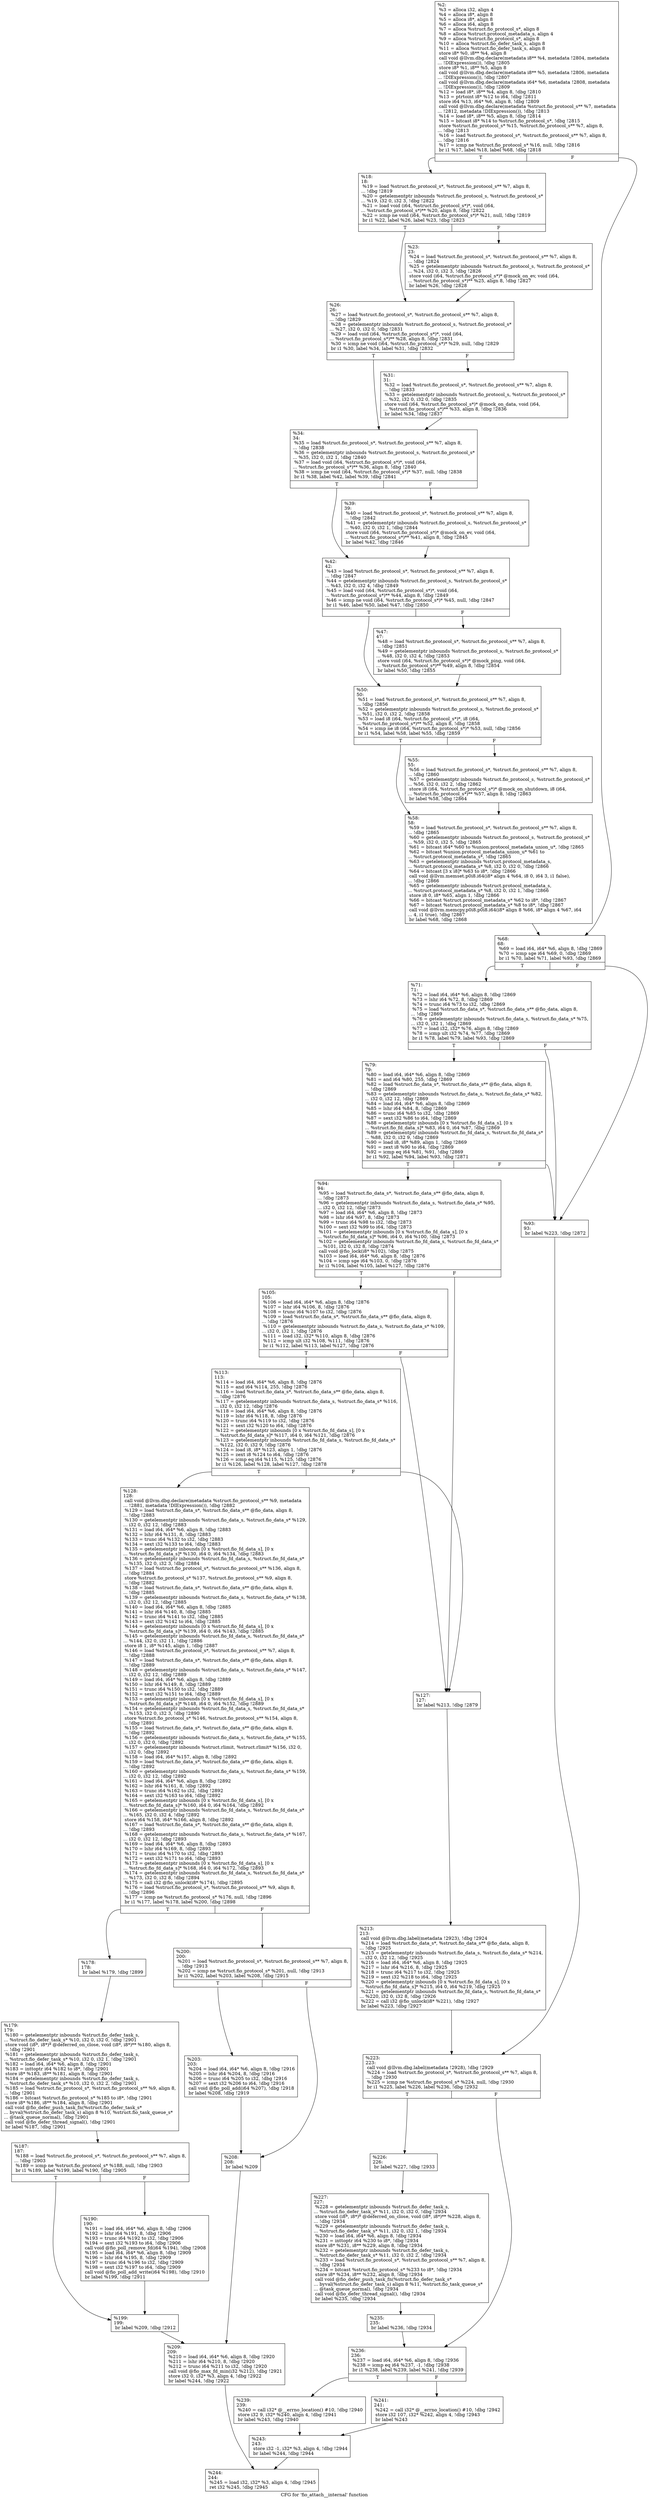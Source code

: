 digraph "CFG for 'fio_attach__internal' function" {
	label="CFG for 'fio_attach__internal' function";

	Node0x55685146f890 [shape=record,label="{%2:\l  %3 = alloca i32, align 4\l  %4 = alloca i8*, align 8\l  %5 = alloca i8*, align 8\l  %6 = alloca i64, align 8\l  %7 = alloca %struct.fio_protocol_s*, align 8\l  %8 = alloca %struct.protocol_metadata_s, align 4\l  %9 = alloca %struct.fio_protocol_s*, align 8\l  %10 = alloca %struct.fio_defer_task_s, align 8\l  %11 = alloca %struct.fio_defer_task_s, align 8\l  store i8* %0, i8** %4, align 8\l  call void @llvm.dbg.declare(metadata i8** %4, metadata !2804, metadata\l... !DIExpression()), !dbg !2805\l  store i8* %1, i8** %5, align 8\l  call void @llvm.dbg.declare(metadata i8** %5, metadata !2806, metadata\l... !DIExpression()), !dbg !2807\l  call void @llvm.dbg.declare(metadata i64* %6, metadata !2808, metadata\l... !DIExpression()), !dbg !2809\l  %12 = load i8*, i8** %4, align 8, !dbg !2810\l  %13 = ptrtoint i8* %12 to i64, !dbg !2811\l  store i64 %13, i64* %6, align 8, !dbg !2809\l  call void @llvm.dbg.declare(metadata %struct.fio_protocol_s** %7, metadata\l... !2812, metadata !DIExpression()), !dbg !2813\l  %14 = load i8*, i8** %5, align 8, !dbg !2814\l  %15 = bitcast i8* %14 to %struct.fio_protocol_s*, !dbg !2815\l  store %struct.fio_protocol_s* %15, %struct.fio_protocol_s** %7, align 8,\l... !dbg !2813\l  %16 = load %struct.fio_protocol_s*, %struct.fio_protocol_s** %7, align 8,\l... !dbg !2816\l  %17 = icmp ne %struct.fio_protocol_s* %16, null, !dbg !2816\l  br i1 %17, label %18, label %68, !dbg !2818\l|{<s0>T|<s1>F}}"];
	Node0x55685146f890:s0 -> Node0x5568514702e0;
	Node0x55685146f890:s1 -> Node0x556851569fa0;
	Node0x5568514702e0 [shape=record,label="{%18:\l18:                                               \l  %19 = load %struct.fio_protocol_s*, %struct.fio_protocol_s** %7, align 8,\l... !dbg !2819\l  %20 = getelementptr inbounds %struct.fio_protocol_s, %struct.fio_protocol_s*\l... %19, i32 0, i32 3, !dbg !2822\l  %21 = load void (i64, %struct.fio_protocol_s*)*, void (i64,\l... %struct.fio_protocol_s*)** %20, align 8, !dbg !2822\l  %22 = icmp ne void (i64, %struct.fio_protocol_s*)* %21, null, !dbg !2819\l  br i1 %22, label %26, label %23, !dbg !2823\l|{<s0>T|<s1>F}}"];
	Node0x5568514702e0:s0 -> Node0x556851569cd0;
	Node0x5568514702e0:s1 -> Node0x556851470330;
	Node0x556851470330 [shape=record,label="{%23:\l23:                                               \l  %24 = load %struct.fio_protocol_s*, %struct.fio_protocol_s** %7, align 8,\l... !dbg !2824\l  %25 = getelementptr inbounds %struct.fio_protocol_s, %struct.fio_protocol_s*\l... %24, i32 0, i32 3, !dbg !2826\l  store void (i64, %struct.fio_protocol_s*)* @mock_on_ev, void (i64,\l... %struct.fio_protocol_s*)** %25, align 8, !dbg !2827\l  br label %26, !dbg !2828\l}"];
	Node0x556851470330 -> Node0x556851569cd0;
	Node0x556851569cd0 [shape=record,label="{%26:\l26:                                               \l  %27 = load %struct.fio_protocol_s*, %struct.fio_protocol_s** %7, align 8,\l... !dbg !2829\l  %28 = getelementptr inbounds %struct.fio_protocol_s, %struct.fio_protocol_s*\l... %27, i32 0, i32 0, !dbg !2831\l  %29 = load void (i64, %struct.fio_protocol_s*)*, void (i64,\l... %struct.fio_protocol_s*)** %28, align 8, !dbg !2831\l  %30 = icmp ne void (i64, %struct.fio_protocol_s*)* %29, null, !dbg !2829\l  br i1 %30, label %34, label %31, !dbg !2832\l|{<s0>T|<s1>F}}"];
	Node0x556851569cd0:s0 -> Node0x556851569d70;
	Node0x556851569cd0:s1 -> Node0x556851569d20;
	Node0x556851569d20 [shape=record,label="{%31:\l31:                                               \l  %32 = load %struct.fio_protocol_s*, %struct.fio_protocol_s** %7, align 8,\l... !dbg !2833\l  %33 = getelementptr inbounds %struct.fio_protocol_s, %struct.fio_protocol_s*\l... %32, i32 0, i32 0, !dbg !2835\l  store void (i64, %struct.fio_protocol_s*)* @mock_on_data, void (i64,\l... %struct.fio_protocol_s*)** %33, align 8, !dbg !2836\l  br label %34, !dbg !2837\l}"];
	Node0x556851569d20 -> Node0x556851569d70;
	Node0x556851569d70 [shape=record,label="{%34:\l34:                                               \l  %35 = load %struct.fio_protocol_s*, %struct.fio_protocol_s** %7, align 8,\l... !dbg !2838\l  %36 = getelementptr inbounds %struct.fio_protocol_s, %struct.fio_protocol_s*\l... %35, i32 0, i32 1, !dbg !2840\l  %37 = load void (i64, %struct.fio_protocol_s*)*, void (i64,\l... %struct.fio_protocol_s*)** %36, align 8, !dbg !2840\l  %38 = icmp ne void (i64, %struct.fio_protocol_s*)* %37, null, !dbg !2838\l  br i1 %38, label %42, label %39, !dbg !2841\l|{<s0>T|<s1>F}}"];
	Node0x556851569d70:s0 -> Node0x556851569e10;
	Node0x556851569d70:s1 -> Node0x556851569dc0;
	Node0x556851569dc0 [shape=record,label="{%39:\l39:                                               \l  %40 = load %struct.fio_protocol_s*, %struct.fio_protocol_s** %7, align 8,\l... !dbg !2842\l  %41 = getelementptr inbounds %struct.fio_protocol_s, %struct.fio_protocol_s*\l... %40, i32 0, i32 1, !dbg !2844\l  store void (i64, %struct.fio_protocol_s*)* @mock_on_ev, void (i64,\l... %struct.fio_protocol_s*)** %41, align 8, !dbg !2845\l  br label %42, !dbg !2846\l}"];
	Node0x556851569dc0 -> Node0x556851569e10;
	Node0x556851569e10 [shape=record,label="{%42:\l42:                                               \l  %43 = load %struct.fio_protocol_s*, %struct.fio_protocol_s** %7, align 8,\l... !dbg !2847\l  %44 = getelementptr inbounds %struct.fio_protocol_s, %struct.fio_protocol_s*\l... %43, i32 0, i32 4, !dbg !2849\l  %45 = load void (i64, %struct.fio_protocol_s*)*, void (i64,\l... %struct.fio_protocol_s*)** %44, align 8, !dbg !2849\l  %46 = icmp ne void (i64, %struct.fio_protocol_s*)* %45, null, !dbg !2847\l  br i1 %46, label %50, label %47, !dbg !2850\l|{<s0>T|<s1>F}}"];
	Node0x556851569e10:s0 -> Node0x556851569eb0;
	Node0x556851569e10:s1 -> Node0x556851569e60;
	Node0x556851569e60 [shape=record,label="{%47:\l47:                                               \l  %48 = load %struct.fio_protocol_s*, %struct.fio_protocol_s** %7, align 8,\l... !dbg !2851\l  %49 = getelementptr inbounds %struct.fio_protocol_s, %struct.fio_protocol_s*\l... %48, i32 0, i32 4, !dbg !2853\l  store void (i64, %struct.fio_protocol_s*)* @mock_ping, void (i64,\l... %struct.fio_protocol_s*)** %49, align 8, !dbg !2854\l  br label %50, !dbg !2855\l}"];
	Node0x556851569e60 -> Node0x556851569eb0;
	Node0x556851569eb0 [shape=record,label="{%50:\l50:                                               \l  %51 = load %struct.fio_protocol_s*, %struct.fio_protocol_s** %7, align 8,\l... !dbg !2856\l  %52 = getelementptr inbounds %struct.fio_protocol_s, %struct.fio_protocol_s*\l... %51, i32 0, i32 2, !dbg !2858\l  %53 = load i8 (i64, %struct.fio_protocol_s*)*, i8 (i64,\l... %struct.fio_protocol_s*)** %52, align 8, !dbg !2858\l  %54 = icmp ne i8 (i64, %struct.fio_protocol_s*)* %53, null, !dbg !2856\l  br i1 %54, label %58, label %55, !dbg !2859\l|{<s0>T|<s1>F}}"];
	Node0x556851569eb0:s0 -> Node0x556851569f50;
	Node0x556851569eb0:s1 -> Node0x556851569f00;
	Node0x556851569f00 [shape=record,label="{%55:\l55:                                               \l  %56 = load %struct.fio_protocol_s*, %struct.fio_protocol_s** %7, align 8,\l... !dbg !2860\l  %57 = getelementptr inbounds %struct.fio_protocol_s, %struct.fio_protocol_s*\l... %56, i32 0, i32 2, !dbg !2862\l  store i8 (i64, %struct.fio_protocol_s*)* @mock_on_shutdown, i8 (i64,\l... %struct.fio_protocol_s*)** %57, align 8, !dbg !2863\l  br label %58, !dbg !2864\l}"];
	Node0x556851569f00 -> Node0x556851569f50;
	Node0x556851569f50 [shape=record,label="{%58:\l58:                                               \l  %59 = load %struct.fio_protocol_s*, %struct.fio_protocol_s** %7, align 8,\l... !dbg !2865\l  %60 = getelementptr inbounds %struct.fio_protocol_s, %struct.fio_protocol_s*\l... %59, i32 0, i32 5, !dbg !2865\l  %61 = bitcast i64* %60 to %union.protocol_metadata_union_u*, !dbg !2865\l  %62 = bitcast %union.protocol_metadata_union_u* %61 to\l... %struct.protocol_metadata_s*, !dbg !2865\l  %63 = getelementptr inbounds %struct.protocol_metadata_s,\l... %struct.protocol_metadata_s* %8, i32 0, i32 0, !dbg !2866\l  %64 = bitcast [3 x i8]* %63 to i8*, !dbg !2866\l  call void @llvm.memset.p0i8.i64(i8* align 4 %64, i8 0, i64 3, i1 false),\l... !dbg !2866\l  %65 = getelementptr inbounds %struct.protocol_metadata_s,\l... %struct.protocol_metadata_s* %8, i32 0, i32 1, !dbg !2866\l  store i8 0, i8* %65, align 1, !dbg !2866\l  %66 = bitcast %struct.protocol_metadata_s* %62 to i8*, !dbg !2867\l  %67 = bitcast %struct.protocol_metadata_s* %8 to i8*, !dbg !2867\l  call void @llvm.memcpy.p0i8.p0i8.i64(i8* align 8 %66, i8* align 4 %67, i64\l... 4, i1 true), !dbg !2867\l  br label %68, !dbg !2868\l}"];
	Node0x556851569f50 -> Node0x556851569fa0;
	Node0x556851569fa0 [shape=record,label="{%68:\l68:                                               \l  %69 = load i64, i64* %6, align 8, !dbg !2869\l  %70 = icmp sge i64 %69, 0, !dbg !2869\l  br i1 %70, label %71, label %93, !dbg !2869\l|{<s0>T|<s1>F}}"];
	Node0x556851569fa0:s0 -> Node0x556851569ff0;
	Node0x556851569fa0:s1 -> Node0x55685156a090;
	Node0x556851569ff0 [shape=record,label="{%71:\l71:                                               \l  %72 = load i64, i64* %6, align 8, !dbg !2869\l  %73 = lshr i64 %72, 8, !dbg !2869\l  %74 = trunc i64 %73 to i32, !dbg !2869\l  %75 = load %struct.fio_data_s*, %struct.fio_data_s** @fio_data, align 8,\l... !dbg !2869\l  %76 = getelementptr inbounds %struct.fio_data_s, %struct.fio_data_s* %75,\l... i32 0, i32 1, !dbg !2869\l  %77 = load i32, i32* %76, align 8, !dbg !2869\l  %78 = icmp ult i32 %74, %77, !dbg !2869\l  br i1 %78, label %79, label %93, !dbg !2869\l|{<s0>T|<s1>F}}"];
	Node0x556851569ff0:s0 -> Node0x55685156a040;
	Node0x556851569ff0:s1 -> Node0x55685156a090;
	Node0x55685156a040 [shape=record,label="{%79:\l79:                                               \l  %80 = load i64, i64* %6, align 8, !dbg !2869\l  %81 = and i64 %80, 255, !dbg !2869\l  %82 = load %struct.fio_data_s*, %struct.fio_data_s** @fio_data, align 8,\l... !dbg !2869\l  %83 = getelementptr inbounds %struct.fio_data_s, %struct.fio_data_s* %82,\l... i32 0, i32 12, !dbg !2869\l  %84 = load i64, i64* %6, align 8, !dbg !2869\l  %85 = lshr i64 %84, 8, !dbg !2869\l  %86 = trunc i64 %85 to i32, !dbg !2869\l  %87 = sext i32 %86 to i64, !dbg !2869\l  %88 = getelementptr inbounds [0 x %struct.fio_fd_data_s], [0 x\l... %struct.fio_fd_data_s]* %83, i64 0, i64 %87, !dbg !2869\l  %89 = getelementptr inbounds %struct.fio_fd_data_s, %struct.fio_fd_data_s*\l... %88, i32 0, i32 9, !dbg !2869\l  %90 = load i8, i8* %89, align 1, !dbg !2869\l  %91 = zext i8 %90 to i64, !dbg !2869\l  %92 = icmp eq i64 %81, %91, !dbg !2869\l  br i1 %92, label %94, label %93, !dbg !2871\l|{<s0>T|<s1>F}}"];
	Node0x55685156a040:s0 -> Node0x55685156a0e0;
	Node0x55685156a040:s1 -> Node0x55685156a090;
	Node0x55685156a090 [shape=record,label="{%93:\l93:                                               \l  br label %223, !dbg !2872\l}"];
	Node0x55685156a090 -> Node0x55685156a590;
	Node0x55685156a0e0 [shape=record,label="{%94:\l94:                                               \l  %95 = load %struct.fio_data_s*, %struct.fio_data_s** @fio_data, align 8,\l... !dbg !2873\l  %96 = getelementptr inbounds %struct.fio_data_s, %struct.fio_data_s* %95,\l... i32 0, i32 12, !dbg !2873\l  %97 = load i64, i64* %6, align 8, !dbg !2873\l  %98 = lshr i64 %97, 8, !dbg !2873\l  %99 = trunc i64 %98 to i32, !dbg !2873\l  %100 = sext i32 %99 to i64, !dbg !2873\l  %101 = getelementptr inbounds [0 x %struct.fio_fd_data_s], [0 x\l... %struct.fio_fd_data_s]* %96, i64 0, i64 %100, !dbg !2873\l  %102 = getelementptr inbounds %struct.fio_fd_data_s, %struct.fio_fd_data_s*\l... %101, i32 0, i32 8, !dbg !2874\l  call void @fio_lock(i8* %102), !dbg !2875\l  %103 = load i64, i64* %6, align 8, !dbg !2876\l  %104 = icmp sge i64 %103, 0, !dbg !2876\l  br i1 %104, label %105, label %127, !dbg !2876\l|{<s0>T|<s1>F}}"];
	Node0x55685156a0e0:s0 -> Node0x55685156a130;
	Node0x55685156a0e0:s1 -> Node0x55685156a1d0;
	Node0x55685156a130 [shape=record,label="{%105:\l105:                                              \l  %106 = load i64, i64* %6, align 8, !dbg !2876\l  %107 = lshr i64 %106, 8, !dbg !2876\l  %108 = trunc i64 %107 to i32, !dbg !2876\l  %109 = load %struct.fio_data_s*, %struct.fio_data_s** @fio_data, align 8,\l... !dbg !2876\l  %110 = getelementptr inbounds %struct.fio_data_s, %struct.fio_data_s* %109,\l... i32 0, i32 1, !dbg !2876\l  %111 = load i32, i32* %110, align 8, !dbg !2876\l  %112 = icmp ult i32 %108, %111, !dbg !2876\l  br i1 %112, label %113, label %127, !dbg !2876\l|{<s0>T|<s1>F}}"];
	Node0x55685156a130:s0 -> Node0x55685156a180;
	Node0x55685156a130:s1 -> Node0x55685156a1d0;
	Node0x55685156a180 [shape=record,label="{%113:\l113:                                              \l  %114 = load i64, i64* %6, align 8, !dbg !2876\l  %115 = and i64 %114, 255, !dbg !2876\l  %116 = load %struct.fio_data_s*, %struct.fio_data_s** @fio_data, align 8,\l... !dbg !2876\l  %117 = getelementptr inbounds %struct.fio_data_s, %struct.fio_data_s* %116,\l... i32 0, i32 12, !dbg !2876\l  %118 = load i64, i64* %6, align 8, !dbg !2876\l  %119 = lshr i64 %118, 8, !dbg !2876\l  %120 = trunc i64 %119 to i32, !dbg !2876\l  %121 = sext i32 %120 to i64, !dbg !2876\l  %122 = getelementptr inbounds [0 x %struct.fio_fd_data_s], [0 x\l... %struct.fio_fd_data_s]* %117, i64 0, i64 %121, !dbg !2876\l  %123 = getelementptr inbounds %struct.fio_fd_data_s, %struct.fio_fd_data_s*\l... %122, i32 0, i32 9, !dbg !2876\l  %124 = load i8, i8* %123, align 1, !dbg !2876\l  %125 = zext i8 %124 to i64, !dbg !2876\l  %126 = icmp eq i64 %115, %125, !dbg !2876\l  br i1 %126, label %128, label %127, !dbg !2878\l|{<s0>T|<s1>F}}"];
	Node0x55685156a180:s0 -> Node0x55685156a220;
	Node0x55685156a180:s1 -> Node0x55685156a1d0;
	Node0x55685156a1d0 [shape=record,label="{%127:\l127:                                              \l  br label %213, !dbg !2879\l}"];
	Node0x55685156a1d0 -> Node0x55685156a540;
	Node0x55685156a220 [shape=record,label="{%128:\l128:                                              \l  call void @llvm.dbg.declare(metadata %struct.fio_protocol_s** %9, metadata\l... !2881, metadata !DIExpression()), !dbg !2882\l  %129 = load %struct.fio_data_s*, %struct.fio_data_s** @fio_data, align 8,\l... !dbg !2883\l  %130 = getelementptr inbounds %struct.fio_data_s, %struct.fio_data_s* %129,\l... i32 0, i32 12, !dbg !2883\l  %131 = load i64, i64* %6, align 8, !dbg !2883\l  %132 = lshr i64 %131, 8, !dbg !2883\l  %133 = trunc i64 %132 to i32, !dbg !2883\l  %134 = sext i32 %133 to i64, !dbg !2883\l  %135 = getelementptr inbounds [0 x %struct.fio_fd_data_s], [0 x\l... %struct.fio_fd_data_s]* %130, i64 0, i64 %134, !dbg !2883\l  %136 = getelementptr inbounds %struct.fio_fd_data_s, %struct.fio_fd_data_s*\l... %135, i32 0, i32 3, !dbg !2884\l  %137 = load %struct.fio_protocol_s*, %struct.fio_protocol_s** %136, align 8,\l... !dbg !2884\l  store %struct.fio_protocol_s* %137, %struct.fio_protocol_s** %9, align 8,\l... !dbg !2882\l  %138 = load %struct.fio_data_s*, %struct.fio_data_s** @fio_data, align 8,\l... !dbg !2885\l  %139 = getelementptr inbounds %struct.fio_data_s, %struct.fio_data_s* %138,\l... i32 0, i32 12, !dbg !2885\l  %140 = load i64, i64* %6, align 8, !dbg !2885\l  %141 = lshr i64 %140, 8, !dbg !2885\l  %142 = trunc i64 %141 to i32, !dbg !2885\l  %143 = sext i32 %142 to i64, !dbg !2885\l  %144 = getelementptr inbounds [0 x %struct.fio_fd_data_s], [0 x\l... %struct.fio_fd_data_s]* %139, i64 0, i64 %143, !dbg !2885\l  %145 = getelementptr inbounds %struct.fio_fd_data_s, %struct.fio_fd_data_s*\l... %144, i32 0, i32 11, !dbg !2886\l  store i8 1, i8* %145, align 1, !dbg !2887\l  %146 = load %struct.fio_protocol_s*, %struct.fio_protocol_s** %7, align 8,\l... !dbg !2888\l  %147 = load %struct.fio_data_s*, %struct.fio_data_s** @fio_data, align 8,\l... !dbg !2889\l  %148 = getelementptr inbounds %struct.fio_data_s, %struct.fio_data_s* %147,\l... i32 0, i32 12, !dbg !2889\l  %149 = load i64, i64* %6, align 8, !dbg !2889\l  %150 = lshr i64 %149, 8, !dbg !2889\l  %151 = trunc i64 %150 to i32, !dbg !2889\l  %152 = sext i32 %151 to i64, !dbg !2889\l  %153 = getelementptr inbounds [0 x %struct.fio_fd_data_s], [0 x\l... %struct.fio_fd_data_s]* %148, i64 0, i64 %152, !dbg !2889\l  %154 = getelementptr inbounds %struct.fio_fd_data_s, %struct.fio_fd_data_s*\l... %153, i32 0, i32 3, !dbg !2890\l  store %struct.fio_protocol_s* %146, %struct.fio_protocol_s** %154, align 8,\l... !dbg !2891\l  %155 = load %struct.fio_data_s*, %struct.fio_data_s** @fio_data, align 8,\l... !dbg !2892\l  %156 = getelementptr inbounds %struct.fio_data_s, %struct.fio_data_s* %155,\l... i32 0, i32 0, !dbg !2892\l  %157 = getelementptr inbounds %struct.rlimit, %struct.rlimit* %156, i32 0,\l... i32 0, !dbg !2892\l  %158 = load i64, i64* %157, align 8, !dbg !2892\l  %159 = load %struct.fio_data_s*, %struct.fio_data_s** @fio_data, align 8,\l... !dbg !2892\l  %160 = getelementptr inbounds %struct.fio_data_s, %struct.fio_data_s* %159,\l... i32 0, i32 12, !dbg !2892\l  %161 = load i64, i64* %6, align 8, !dbg !2892\l  %162 = lshr i64 %161, 8, !dbg !2892\l  %163 = trunc i64 %162 to i32, !dbg !2892\l  %164 = sext i32 %163 to i64, !dbg !2892\l  %165 = getelementptr inbounds [0 x %struct.fio_fd_data_s], [0 x\l... %struct.fio_fd_data_s]* %160, i64 0, i64 %164, !dbg !2892\l  %166 = getelementptr inbounds %struct.fio_fd_data_s, %struct.fio_fd_data_s*\l... %165, i32 0, i32 4, !dbg !2892\l  store i64 %158, i64* %166, align 8, !dbg !2892\l  %167 = load %struct.fio_data_s*, %struct.fio_data_s** @fio_data, align 8,\l... !dbg !2893\l  %168 = getelementptr inbounds %struct.fio_data_s, %struct.fio_data_s* %167,\l... i32 0, i32 12, !dbg !2893\l  %169 = load i64, i64* %6, align 8, !dbg !2893\l  %170 = lshr i64 %169, 8, !dbg !2893\l  %171 = trunc i64 %170 to i32, !dbg !2893\l  %172 = sext i32 %171 to i64, !dbg !2893\l  %173 = getelementptr inbounds [0 x %struct.fio_fd_data_s], [0 x\l... %struct.fio_fd_data_s]* %168, i64 0, i64 %172, !dbg !2893\l  %174 = getelementptr inbounds %struct.fio_fd_data_s, %struct.fio_fd_data_s*\l... %173, i32 0, i32 8, !dbg !2894\l  %175 = call i32 @fio_unlock(i8* %174), !dbg !2895\l  %176 = load %struct.fio_protocol_s*, %struct.fio_protocol_s** %9, align 8,\l... !dbg !2896\l  %177 = icmp ne %struct.fio_protocol_s* %176, null, !dbg !2896\l  br i1 %177, label %178, label %200, !dbg !2898\l|{<s0>T|<s1>F}}"];
	Node0x55685156a220:s0 -> Node0x55685156a270;
	Node0x55685156a220:s1 -> Node0x55685156a400;
	Node0x55685156a270 [shape=record,label="{%178:\l178:                                              \l  br label %179, !dbg !2899\l}"];
	Node0x55685156a270 -> Node0x55685156a2c0;
	Node0x55685156a2c0 [shape=record,label="{%179:\l179:                                              \l  %180 = getelementptr inbounds %struct.fio_defer_task_s,\l... %struct.fio_defer_task_s* %10, i32 0, i32 0, !dbg !2901\l  store void (i8*, i8*)* @deferred_on_close, void (i8*, i8*)** %180, align 8,\l... !dbg !2901\l  %181 = getelementptr inbounds %struct.fio_defer_task_s,\l... %struct.fio_defer_task_s* %10, i32 0, i32 1, !dbg !2901\l  %182 = load i64, i64* %6, align 8, !dbg !2901\l  %183 = inttoptr i64 %182 to i8*, !dbg !2901\l  store i8* %183, i8** %181, align 8, !dbg !2901\l  %184 = getelementptr inbounds %struct.fio_defer_task_s,\l... %struct.fio_defer_task_s* %10, i32 0, i32 2, !dbg !2901\l  %185 = load %struct.fio_protocol_s*, %struct.fio_protocol_s** %9, align 8,\l... !dbg !2901\l  %186 = bitcast %struct.fio_protocol_s* %185 to i8*, !dbg !2901\l  store i8* %186, i8** %184, align 8, !dbg !2901\l  call void @fio_defer_push_task_fn(%struct.fio_defer_task_s*\l... byval(%struct.fio_defer_task_s) align 8 %10, %struct.fio_task_queue_s*\l... @task_queue_normal), !dbg !2901\l  call void @fio_defer_thread_signal(), !dbg !2901\l  br label %187, !dbg !2901\l}"];
	Node0x55685156a2c0 -> Node0x55685156a310;
	Node0x55685156a310 [shape=record,label="{%187:\l187:                                              \l  %188 = load %struct.fio_protocol_s*, %struct.fio_protocol_s** %7, align 8,\l... !dbg !2903\l  %189 = icmp ne %struct.fio_protocol_s* %188, null, !dbg !2903\l  br i1 %189, label %199, label %190, !dbg !2905\l|{<s0>T|<s1>F}}"];
	Node0x55685156a310:s0 -> Node0x55685156a3b0;
	Node0x55685156a310:s1 -> Node0x55685156a360;
	Node0x55685156a360 [shape=record,label="{%190:\l190:                                              \l  %191 = load i64, i64* %6, align 8, !dbg !2906\l  %192 = lshr i64 %191, 8, !dbg !2906\l  %193 = trunc i64 %192 to i32, !dbg !2906\l  %194 = sext i32 %193 to i64, !dbg !2906\l  call void @fio_poll_remove_fd(i64 %194), !dbg !2908\l  %195 = load i64, i64* %6, align 8, !dbg !2909\l  %196 = lshr i64 %195, 8, !dbg !2909\l  %197 = trunc i64 %196 to i32, !dbg !2909\l  %198 = sext i32 %197 to i64, !dbg !2909\l  call void @fio_poll_add_write(i64 %198), !dbg !2910\l  br label %199, !dbg !2911\l}"];
	Node0x55685156a360 -> Node0x55685156a3b0;
	Node0x55685156a3b0 [shape=record,label="{%199:\l199:                                              \l  br label %209, !dbg !2912\l}"];
	Node0x55685156a3b0 -> Node0x55685156a4f0;
	Node0x55685156a400 [shape=record,label="{%200:\l200:                                              \l  %201 = load %struct.fio_protocol_s*, %struct.fio_protocol_s** %7, align 8,\l... !dbg !2913\l  %202 = icmp ne %struct.fio_protocol_s* %201, null, !dbg !2913\l  br i1 %202, label %203, label %208, !dbg !2915\l|{<s0>T|<s1>F}}"];
	Node0x55685156a400:s0 -> Node0x55685156a450;
	Node0x55685156a400:s1 -> Node0x55685156a4a0;
	Node0x55685156a450 [shape=record,label="{%203:\l203:                                              \l  %204 = load i64, i64* %6, align 8, !dbg !2916\l  %205 = lshr i64 %204, 8, !dbg !2916\l  %206 = trunc i64 %205 to i32, !dbg !2916\l  %207 = sext i32 %206 to i64, !dbg !2916\l  call void @fio_poll_add(i64 %207), !dbg !2918\l  br label %208, !dbg !2919\l}"];
	Node0x55685156a450 -> Node0x55685156a4a0;
	Node0x55685156a4a0 [shape=record,label="{%208:\l208:                                              \l  br label %209\l}"];
	Node0x55685156a4a0 -> Node0x55685156a4f0;
	Node0x55685156a4f0 [shape=record,label="{%209:\l209:                                              \l  %210 = load i64, i64* %6, align 8, !dbg !2920\l  %211 = lshr i64 %210, 8, !dbg !2920\l  %212 = trunc i64 %211 to i32, !dbg !2920\l  call void @fio_max_fd_min(i32 %212), !dbg !2921\l  store i32 0, i32* %3, align 4, !dbg !2922\l  br label %244, !dbg !2922\l}"];
	Node0x55685156a4f0 -> Node0x55685156a810;
	Node0x55685156a540 [shape=record,label="{%213:\l213:                                              \l  call void @llvm.dbg.label(metadata !2923), !dbg !2924\l  %214 = load %struct.fio_data_s*, %struct.fio_data_s** @fio_data, align 8,\l... !dbg !2925\l  %215 = getelementptr inbounds %struct.fio_data_s, %struct.fio_data_s* %214,\l... i32 0, i32 12, !dbg !2925\l  %216 = load i64, i64* %6, align 8, !dbg !2925\l  %217 = lshr i64 %216, 8, !dbg !2925\l  %218 = trunc i64 %217 to i32, !dbg !2925\l  %219 = sext i32 %218 to i64, !dbg !2925\l  %220 = getelementptr inbounds [0 x %struct.fio_fd_data_s], [0 x\l... %struct.fio_fd_data_s]* %215, i64 0, i64 %219, !dbg !2925\l  %221 = getelementptr inbounds %struct.fio_fd_data_s, %struct.fio_fd_data_s*\l... %220, i32 0, i32 8, !dbg !2926\l  %222 = call i32 @fio_unlock(i8* %221), !dbg !2927\l  br label %223, !dbg !2927\l}"];
	Node0x55685156a540 -> Node0x55685156a590;
	Node0x55685156a590 [shape=record,label="{%223:\l223:                                              \l  call void @llvm.dbg.label(metadata !2928), !dbg !2929\l  %224 = load %struct.fio_protocol_s*, %struct.fio_protocol_s** %7, align 8,\l... !dbg !2930\l  %225 = icmp ne %struct.fio_protocol_s* %224, null, !dbg !2930\l  br i1 %225, label %226, label %236, !dbg !2932\l|{<s0>T|<s1>F}}"];
	Node0x55685156a590:s0 -> Node0x55685156a5e0;
	Node0x55685156a590:s1 -> Node0x55685156a6d0;
	Node0x55685156a5e0 [shape=record,label="{%226:\l226:                                              \l  br label %227, !dbg !2933\l}"];
	Node0x55685156a5e0 -> Node0x55685156a630;
	Node0x55685156a630 [shape=record,label="{%227:\l227:                                              \l  %228 = getelementptr inbounds %struct.fio_defer_task_s,\l... %struct.fio_defer_task_s* %11, i32 0, i32 0, !dbg !2934\l  store void (i8*, i8*)* @deferred_on_close, void (i8*, i8*)** %228, align 8,\l... !dbg !2934\l  %229 = getelementptr inbounds %struct.fio_defer_task_s,\l... %struct.fio_defer_task_s* %11, i32 0, i32 1, !dbg !2934\l  %230 = load i64, i64* %6, align 8, !dbg !2934\l  %231 = inttoptr i64 %230 to i8*, !dbg !2934\l  store i8* %231, i8** %229, align 8, !dbg !2934\l  %232 = getelementptr inbounds %struct.fio_defer_task_s,\l... %struct.fio_defer_task_s* %11, i32 0, i32 2, !dbg !2934\l  %233 = load %struct.fio_protocol_s*, %struct.fio_protocol_s** %7, align 8,\l... !dbg !2934\l  %234 = bitcast %struct.fio_protocol_s* %233 to i8*, !dbg !2934\l  store i8* %234, i8** %232, align 8, !dbg !2934\l  call void @fio_defer_push_task_fn(%struct.fio_defer_task_s*\l... byval(%struct.fio_defer_task_s) align 8 %11, %struct.fio_task_queue_s*\l... @task_queue_normal), !dbg !2934\l  call void @fio_defer_thread_signal(), !dbg !2934\l  br label %235, !dbg !2934\l}"];
	Node0x55685156a630 -> Node0x55685156a680;
	Node0x55685156a680 [shape=record,label="{%235:\l235:                                              \l  br label %236, !dbg !2934\l}"];
	Node0x55685156a680 -> Node0x55685156a6d0;
	Node0x55685156a6d0 [shape=record,label="{%236:\l236:                                              \l  %237 = load i64, i64* %6, align 8, !dbg !2936\l  %238 = icmp eq i64 %237, -1, !dbg !2938\l  br i1 %238, label %239, label %241, !dbg !2939\l|{<s0>T|<s1>F}}"];
	Node0x55685156a6d0:s0 -> Node0x55685156a720;
	Node0x55685156a6d0:s1 -> Node0x55685156a770;
	Node0x55685156a720 [shape=record,label="{%239:\l239:                                              \l  %240 = call i32* @__errno_location() #10, !dbg !2940\l  store i32 9, i32* %240, align 4, !dbg !2941\l  br label %243, !dbg !2940\l}"];
	Node0x55685156a720 -> Node0x55685156a7c0;
	Node0x55685156a770 [shape=record,label="{%241:\l241:                                              \l  %242 = call i32* @__errno_location() #10, !dbg !2942\l  store i32 107, i32* %242, align 4, !dbg !2943\l  br label %243\l}"];
	Node0x55685156a770 -> Node0x55685156a7c0;
	Node0x55685156a7c0 [shape=record,label="{%243:\l243:                                              \l  store i32 -1, i32* %3, align 4, !dbg !2944\l  br label %244, !dbg !2944\l}"];
	Node0x55685156a7c0 -> Node0x55685156a810;
	Node0x55685156a810 [shape=record,label="{%244:\l244:                                              \l  %245 = load i32, i32* %3, align 4, !dbg !2945\l  ret i32 %245, !dbg !2945\l}"];
}
